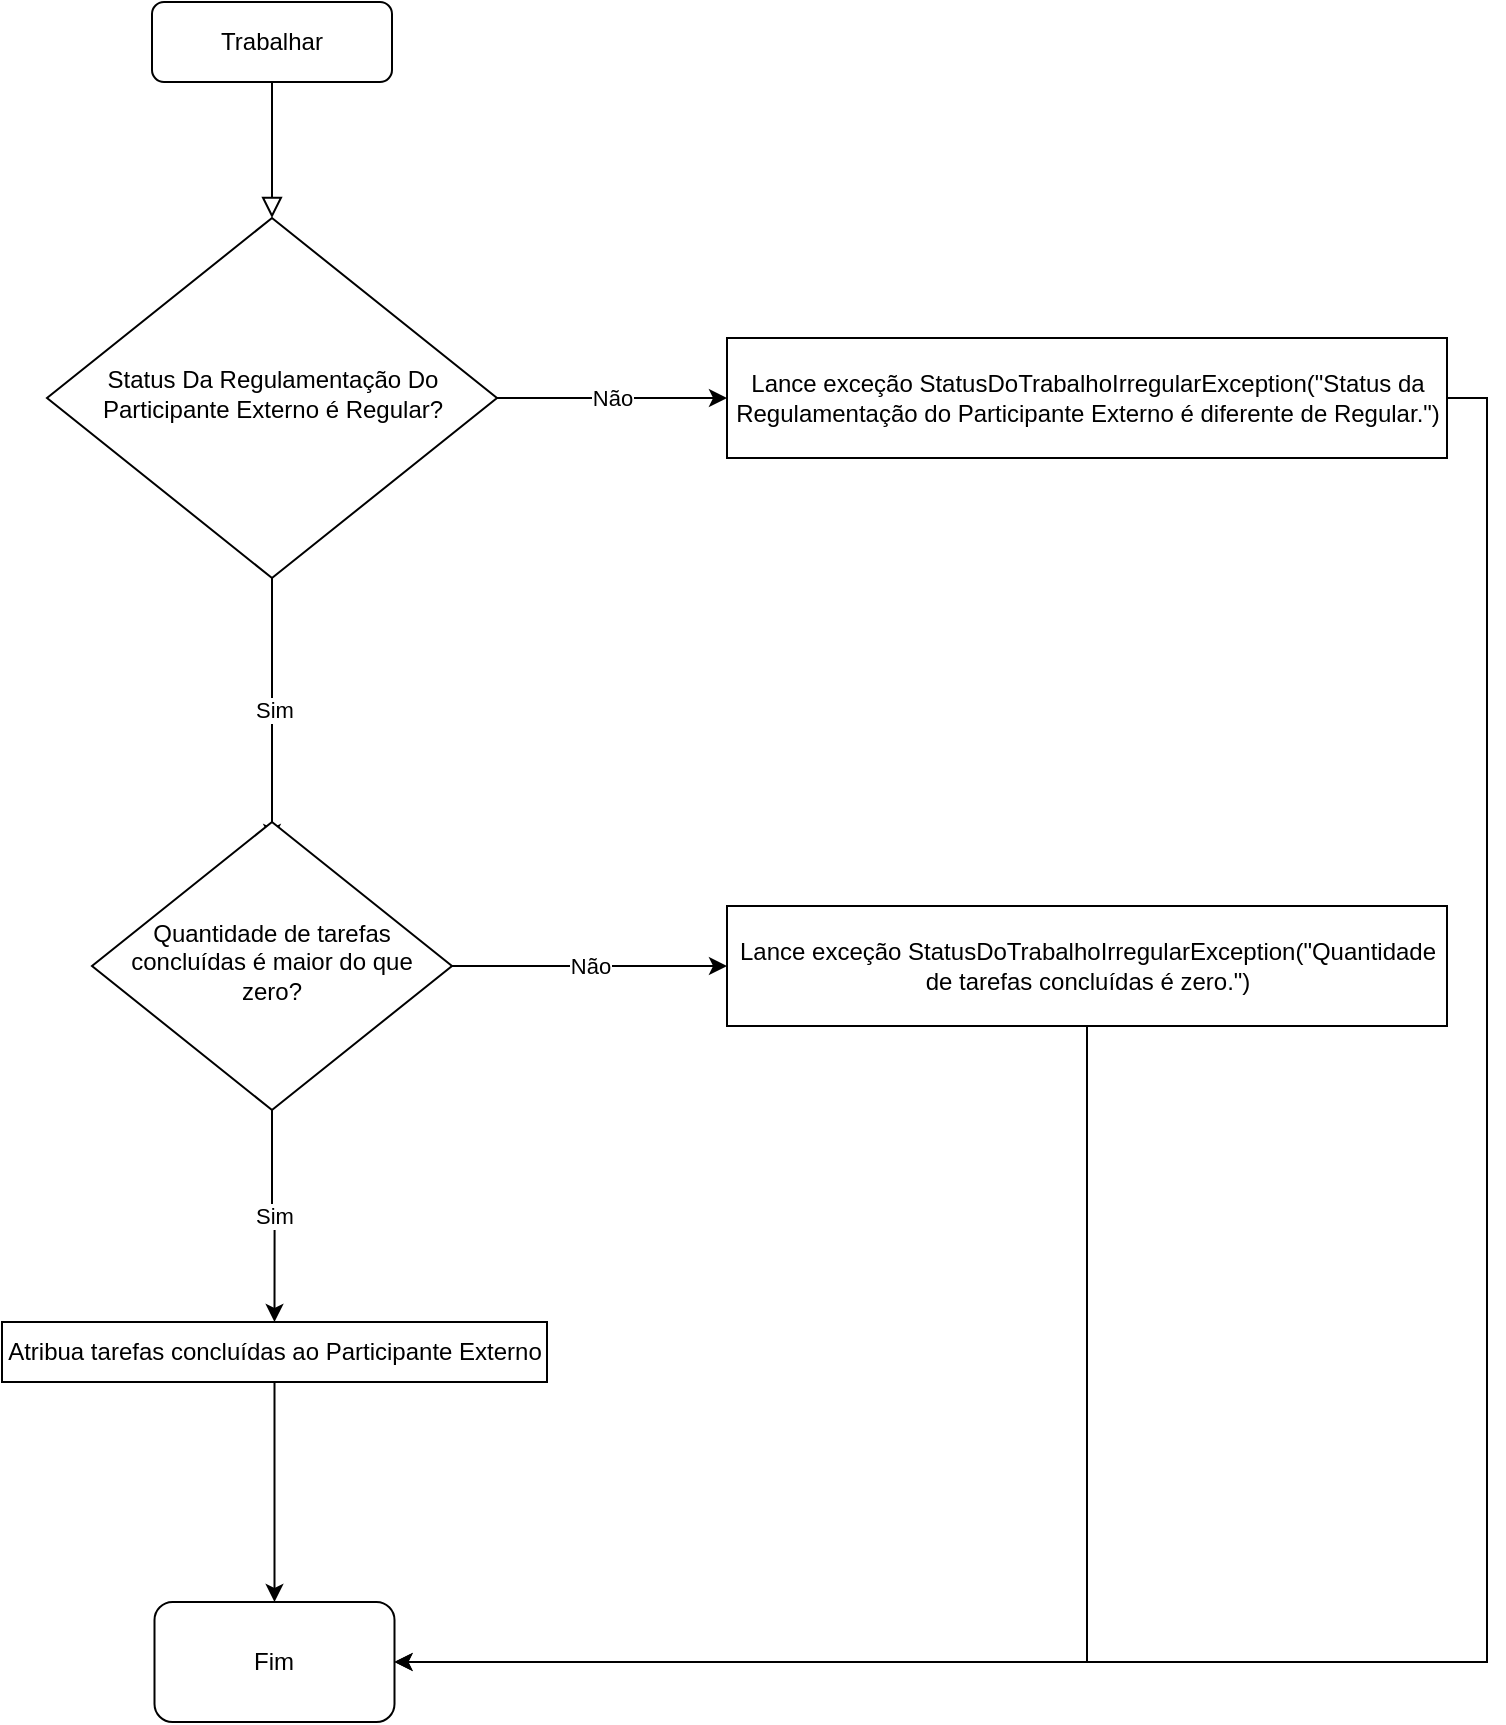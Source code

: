 <mxfile version="21.1.2" type="device">
  <diagram id="C5RBs43oDa-KdzZeNtuy" name="Page-1">
    <mxGraphModel dx="1969" dy="1005" grid="1" gridSize="10" guides="1" tooltips="1" connect="1" arrows="1" fold="1" page="1" pageScale="1" pageWidth="827" pageHeight="1169" math="0" shadow="0">
      <root>
        <mxCell id="WIyWlLk6GJQsqaUBKTNV-0" />
        <mxCell id="WIyWlLk6GJQsqaUBKTNV-1" parent="WIyWlLk6GJQsqaUBKTNV-0" />
        <mxCell id="WIyWlLk6GJQsqaUBKTNV-2" value="" style="rounded=0;html=1;jettySize=auto;orthogonalLoop=1;fontSize=11;endArrow=block;endFill=0;endSize=8;strokeWidth=1;shadow=0;labelBackgroundColor=none;edgeStyle=orthogonalEdgeStyle;" parent="WIyWlLk6GJQsqaUBKTNV-1" source="WIyWlLk6GJQsqaUBKTNV-3" target="WIyWlLk6GJQsqaUBKTNV-6" edge="1">
          <mxGeometry relative="1" as="geometry" />
        </mxCell>
        <mxCell id="WIyWlLk6GJQsqaUBKTNV-3" value="Trabalhar" style="rounded=1;whiteSpace=wrap;html=1;fontSize=12;glass=0;strokeWidth=1;shadow=0;" parent="WIyWlLk6GJQsqaUBKTNV-1" vertex="1">
          <mxGeometry x="75" width="120" height="40" as="geometry" />
        </mxCell>
        <mxCell id="XWnJVtDrpovE89n1mlpw-2" value="Não" style="edgeStyle=orthogonalEdgeStyle;rounded=0;orthogonalLoop=1;jettySize=auto;html=1;" parent="WIyWlLk6GJQsqaUBKTNV-1" source="WIyWlLk6GJQsqaUBKTNV-6" target="XWnJVtDrpovE89n1mlpw-0" edge="1">
          <mxGeometry relative="1" as="geometry" />
        </mxCell>
        <mxCell id="XWnJVtDrpovE89n1mlpw-3" value="Sim" style="edgeStyle=orthogonalEdgeStyle;rounded=0;orthogonalLoop=1;jettySize=auto;html=1;" parent="WIyWlLk6GJQsqaUBKTNV-1" source="WIyWlLk6GJQsqaUBKTNV-6" edge="1">
          <mxGeometry relative="1" as="geometry">
            <mxPoint x="135" y="420" as="targetPoint" />
          </mxGeometry>
        </mxCell>
        <mxCell id="WIyWlLk6GJQsqaUBKTNV-6" value="Status Da Regulamentação Do Participante Externo é Regular?" style="rhombus;whiteSpace=wrap;html=1;shadow=0;fontFamily=Helvetica;fontSize=12;align=center;strokeWidth=1;spacing=6;spacingTop=-4;" parent="WIyWlLk6GJQsqaUBKTNV-1" vertex="1">
          <mxGeometry x="22.5" y="108" width="225" height="180" as="geometry" />
        </mxCell>
        <mxCell id="5FJIqlLlnwEMkhJyhBu--8" style="edgeStyle=orthogonalEdgeStyle;rounded=0;orthogonalLoop=1;jettySize=auto;html=1;entryX=1;entryY=0.5;entryDx=0;entryDy=0;exitX=1;exitY=0.5;exitDx=0;exitDy=0;" edge="1" parent="WIyWlLk6GJQsqaUBKTNV-1" source="XWnJVtDrpovE89n1mlpw-0" target="AhR5Wjtl5OAGsHVnIafS-3">
          <mxGeometry relative="1" as="geometry" />
        </mxCell>
        <mxCell id="XWnJVtDrpovE89n1mlpw-0" value="Lance exceção&amp;nbsp;StatusDoTrabalhoIrregularException(&quot;Status da Regulamentação do Participante Externo é diferente de Regular.&quot;)" style="rounded=0;whiteSpace=wrap;html=1;" parent="WIyWlLk6GJQsqaUBKTNV-1" vertex="1">
          <mxGeometry x="362.5" y="168" width="360" height="60" as="geometry" />
        </mxCell>
        <mxCell id="AhR5Wjtl5OAGsHVnIafS-3" value="Fim" style="rounded=1;whiteSpace=wrap;html=1;" parent="WIyWlLk6GJQsqaUBKTNV-1" vertex="1">
          <mxGeometry x="76.25" y="800" width="120" height="60" as="geometry" />
        </mxCell>
        <mxCell id="5FJIqlLlnwEMkhJyhBu--2" value="Não" style="edgeStyle=orthogonalEdgeStyle;rounded=0;orthogonalLoop=1;jettySize=auto;html=1;entryX=0;entryY=0.5;entryDx=0;entryDy=0;" edge="1" parent="WIyWlLk6GJQsqaUBKTNV-1" source="5FJIqlLlnwEMkhJyhBu--0" target="5FJIqlLlnwEMkhJyhBu--1">
          <mxGeometry relative="1" as="geometry" />
        </mxCell>
        <mxCell id="5FJIqlLlnwEMkhJyhBu--4" value="Sim" style="edgeStyle=orthogonalEdgeStyle;rounded=0;orthogonalLoop=1;jettySize=auto;html=1;entryX=0.5;entryY=0;entryDx=0;entryDy=0;" edge="1" parent="WIyWlLk6GJQsqaUBKTNV-1" source="5FJIqlLlnwEMkhJyhBu--0" target="5FJIqlLlnwEMkhJyhBu--3">
          <mxGeometry relative="1" as="geometry" />
        </mxCell>
        <mxCell id="5FJIqlLlnwEMkhJyhBu--0" value="Quantidade de tarefas concluídas é maior do que zero?" style="rhombus;whiteSpace=wrap;html=1;shadow=0;fontFamily=Helvetica;fontSize=12;align=center;strokeWidth=1;spacing=6;spacingTop=-4;" vertex="1" parent="WIyWlLk6GJQsqaUBKTNV-1">
          <mxGeometry x="45" y="410" width="180" height="144" as="geometry" />
        </mxCell>
        <mxCell id="5FJIqlLlnwEMkhJyhBu--9" style="edgeStyle=orthogonalEdgeStyle;rounded=0;orthogonalLoop=1;jettySize=auto;html=1;entryX=1;entryY=0.5;entryDx=0;entryDy=0;exitX=0.5;exitY=1;exitDx=0;exitDy=0;" edge="1" parent="WIyWlLk6GJQsqaUBKTNV-1" source="5FJIqlLlnwEMkhJyhBu--1" target="AhR5Wjtl5OAGsHVnIafS-3">
          <mxGeometry relative="1" as="geometry" />
        </mxCell>
        <mxCell id="5FJIqlLlnwEMkhJyhBu--1" value="Lance exceção&amp;nbsp;StatusDoTrabalhoIrregularException(&quot;Quantidade de tarefas concluídas é zero.&quot;)" style="rounded=0;whiteSpace=wrap;html=1;" vertex="1" parent="WIyWlLk6GJQsqaUBKTNV-1">
          <mxGeometry x="362.5" y="452" width="360" height="60" as="geometry" />
        </mxCell>
        <mxCell id="5FJIqlLlnwEMkhJyhBu--7" style="edgeStyle=orthogonalEdgeStyle;rounded=0;orthogonalLoop=1;jettySize=auto;html=1;entryX=0.5;entryY=0;entryDx=0;entryDy=0;" edge="1" parent="WIyWlLk6GJQsqaUBKTNV-1" source="5FJIqlLlnwEMkhJyhBu--3" target="AhR5Wjtl5OAGsHVnIafS-3">
          <mxGeometry relative="1" as="geometry" />
        </mxCell>
        <mxCell id="5FJIqlLlnwEMkhJyhBu--3" value="Atribua tarefas concluídas ao Participante Externo" style="rounded=0;whiteSpace=wrap;html=1;" vertex="1" parent="WIyWlLk6GJQsqaUBKTNV-1">
          <mxGeometry y="660" width="272.5" height="30" as="geometry" />
        </mxCell>
      </root>
    </mxGraphModel>
  </diagram>
</mxfile>
